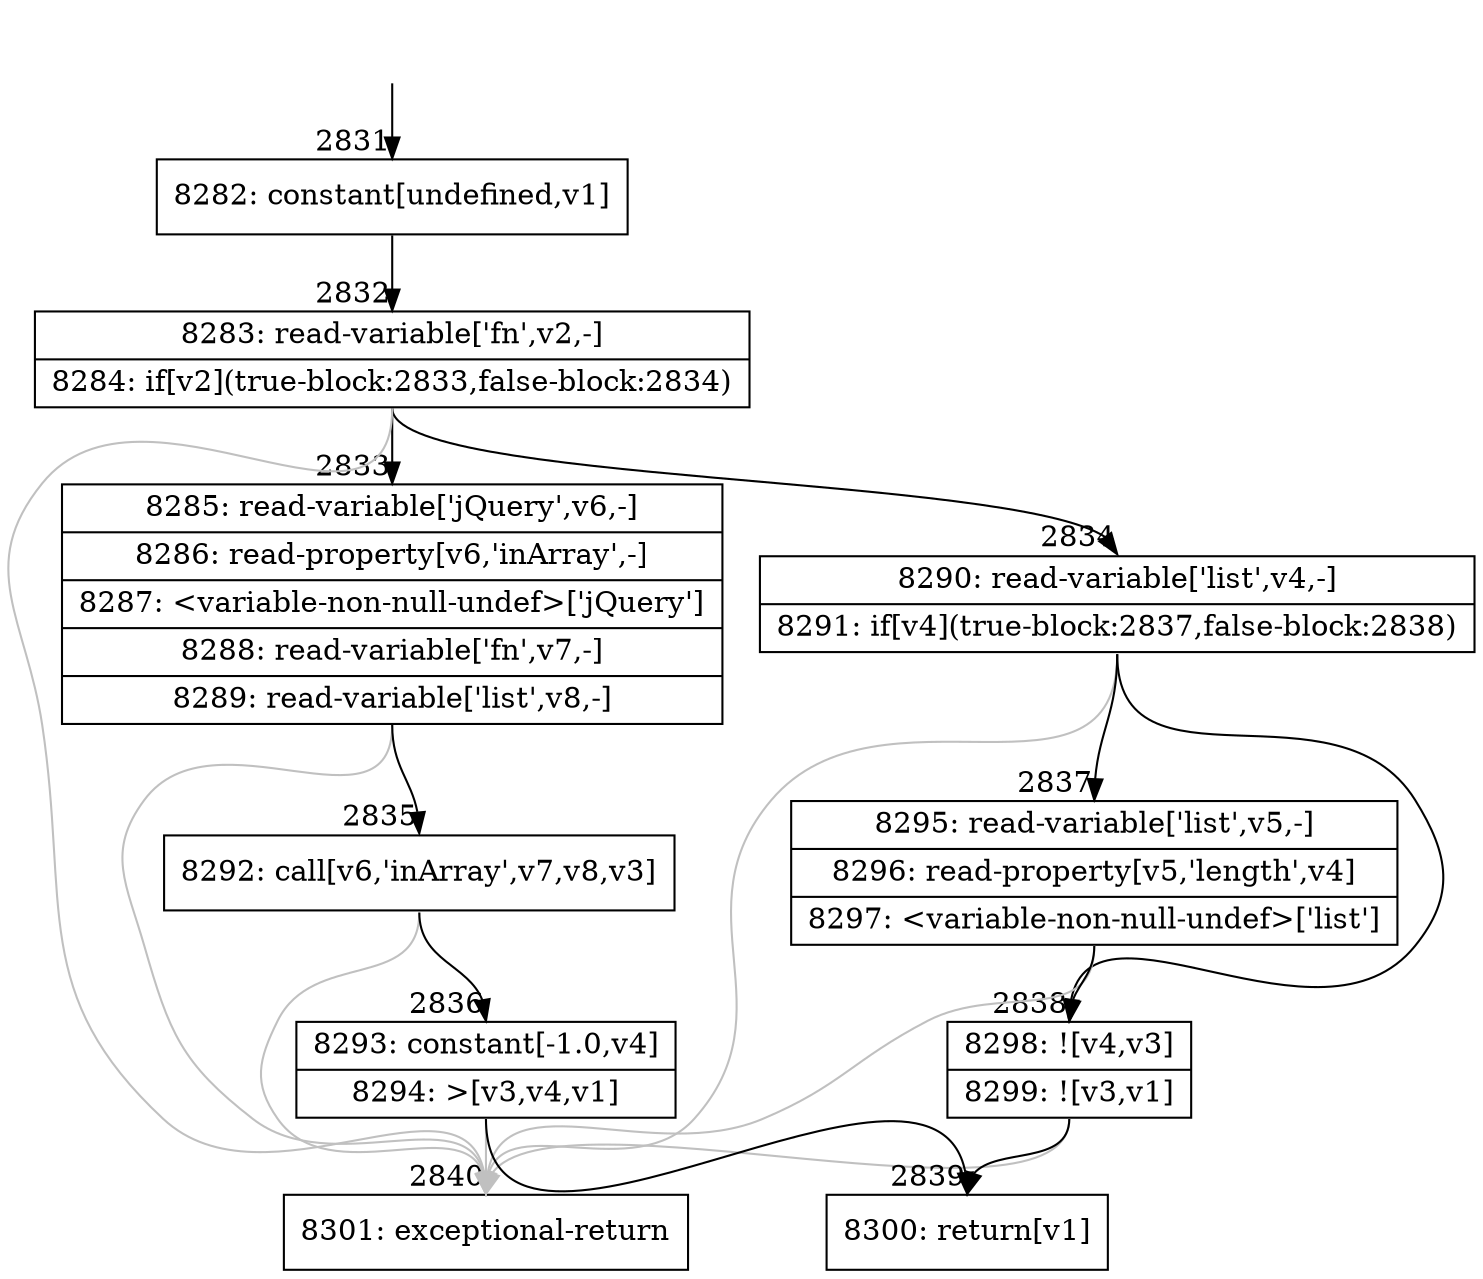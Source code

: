 digraph {
rankdir="TD"
BB_entry179[shape=none,label=""];
BB_entry179 -> BB2831 [tailport=s, headport=n, headlabel="    2831"]
BB2831 [shape=record label="{8282: constant[undefined,v1]}" ] 
BB2831 -> BB2832 [tailport=s, headport=n, headlabel="      2832"]
BB2832 [shape=record label="{8283: read-variable['fn',v2,-]|8284: if[v2](true-block:2833,false-block:2834)}" ] 
BB2832 -> BB2833 [tailport=s, headport=n, headlabel="      2833"]
BB2832 -> BB2834 [tailport=s, headport=n, headlabel="      2834"]
BB2832 -> BB2840 [tailport=s, headport=n, color=gray, headlabel="      2840"]
BB2833 [shape=record label="{8285: read-variable['jQuery',v6,-]|8286: read-property[v6,'inArray',-]|8287: \<variable-non-null-undef\>['jQuery']|8288: read-variable['fn',v7,-]|8289: read-variable['list',v8,-]}" ] 
BB2833 -> BB2835 [tailport=s, headport=n, headlabel="      2835"]
BB2833 -> BB2840 [tailport=s, headport=n, color=gray]
BB2834 [shape=record label="{8290: read-variable['list',v4,-]|8291: if[v4](true-block:2837,false-block:2838)}" ] 
BB2834 -> BB2838 [tailport=s, headport=n, headlabel="      2838"]
BB2834 -> BB2837 [tailport=s, headport=n, headlabel="      2837"]
BB2834 -> BB2840 [tailport=s, headport=n, color=gray]
BB2835 [shape=record label="{8292: call[v6,'inArray',v7,v8,v3]}" ] 
BB2835 -> BB2836 [tailport=s, headport=n, headlabel="      2836"]
BB2835 -> BB2840 [tailport=s, headport=n, color=gray]
BB2836 [shape=record label="{8293: constant[-1.0,v4]|8294: \>[v3,v4,v1]}" ] 
BB2836 -> BB2839 [tailport=s, headport=n, headlabel="      2839"]
BB2836 -> BB2840 [tailport=s, headport=n, color=gray]
BB2837 [shape=record label="{8295: read-variable['list',v5,-]|8296: read-property[v5,'length',v4]|8297: \<variable-non-null-undef\>['list']}" ] 
BB2837 -> BB2838 [tailport=s, headport=n]
BB2837 -> BB2840 [tailport=s, headport=n, color=gray]
BB2838 [shape=record label="{8298: ![v4,v3]|8299: ![v3,v1]}" ] 
BB2838 -> BB2839 [tailport=s, headport=n]
BB2838 -> BB2840 [tailport=s, headport=n, color=gray]
BB2839 [shape=record label="{8300: return[v1]}" ] 
BB2840 [shape=record label="{8301: exceptional-return}" ] 
}
